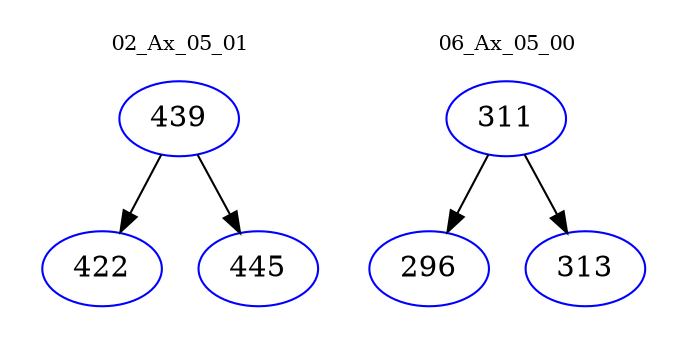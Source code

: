 digraph{
subgraph cluster_0 {
color = white
label = "02_Ax_05_01";
fontsize=10;
T0_439 [label="439", color="blue"]
T0_439 -> T0_422 [color="black"]
T0_422 [label="422", color="blue"]
T0_439 -> T0_445 [color="black"]
T0_445 [label="445", color="blue"]
}
subgraph cluster_1 {
color = white
label = "06_Ax_05_00";
fontsize=10;
T1_311 [label="311", color="blue"]
T1_311 -> T1_296 [color="black"]
T1_296 [label="296", color="blue"]
T1_311 -> T1_313 [color="black"]
T1_313 [label="313", color="blue"]
}
}
